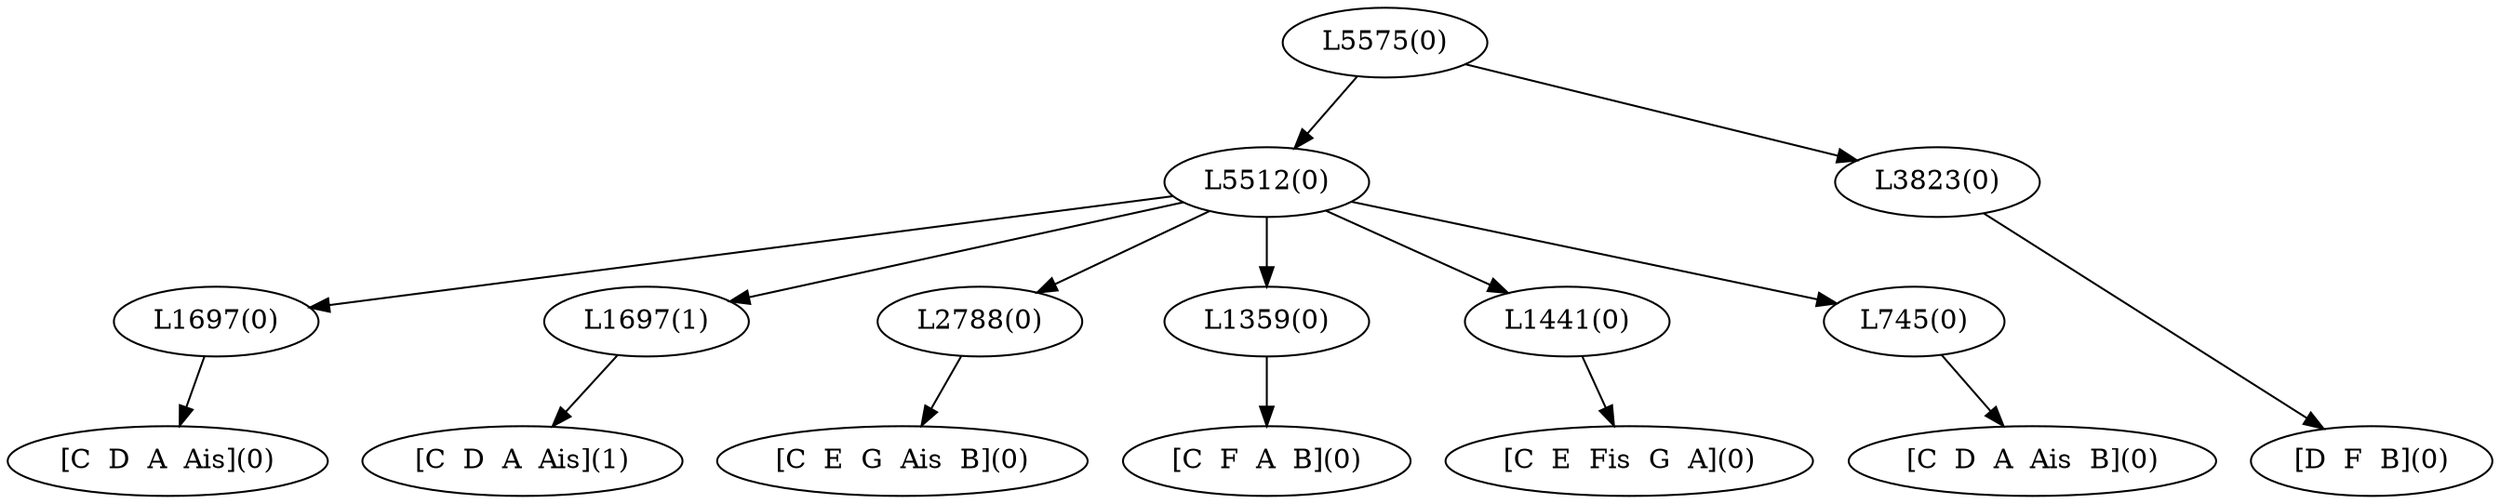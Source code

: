 digraph sample{
"L1697(0)"->"[C  D  A  Ais](0)"
"L1697(1)"->"[C  D  A  Ais](1)"
"L2788(0)"->"[C  E  G  Ais  B](0)"
"L1359(0)"->"[C  F  A  B](0)"
"L1441(0)"->"[C  E  Fis  G  A](0)"
"L745(0)"->"[C  D  A  Ais  B](0)"
"L5512(0)"->"L1697(0)"
"L5512(0)"->"L1697(1)"
"L5512(0)"->"L2788(0)"
"L5512(0)"->"L1359(0)"
"L5512(0)"->"L1441(0)"
"L5512(0)"->"L745(0)"
"L3823(0)"->"[D  F  B](0)"
"L5575(0)"->"L5512(0)"
"L5575(0)"->"L3823(0)"
{rank = min; "L5575(0)"}
{rank = same; "L5512(0)"; "L3823(0)";}
{rank = same; "L1697(0)"; "L1697(1)"; "L2788(0)"; "L1359(0)"; "L1441(0)"; "L745(0)";}
{rank = max; "[C  D  A  Ais  B](0)"; "[C  D  A  Ais](0)"; "[C  D  A  Ais](1)"; "[C  E  Fis  G  A](0)"; "[C  E  G  Ais  B](0)"; "[C  F  A  B](0)"; "[D  F  B](0)";}
}